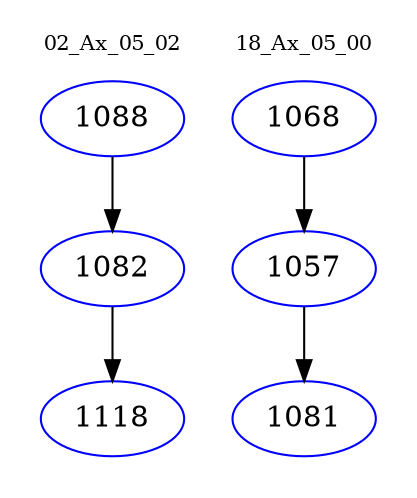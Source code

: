 digraph{
subgraph cluster_0 {
color = white
label = "02_Ax_05_02";
fontsize=10;
T0_1088 [label="1088", color="blue"]
T0_1088 -> T0_1082 [color="black"]
T0_1082 [label="1082", color="blue"]
T0_1082 -> T0_1118 [color="black"]
T0_1118 [label="1118", color="blue"]
}
subgraph cluster_1 {
color = white
label = "18_Ax_05_00";
fontsize=10;
T1_1068 [label="1068", color="blue"]
T1_1068 -> T1_1057 [color="black"]
T1_1057 [label="1057", color="blue"]
T1_1057 -> T1_1081 [color="black"]
T1_1081 [label="1081", color="blue"]
}
}
